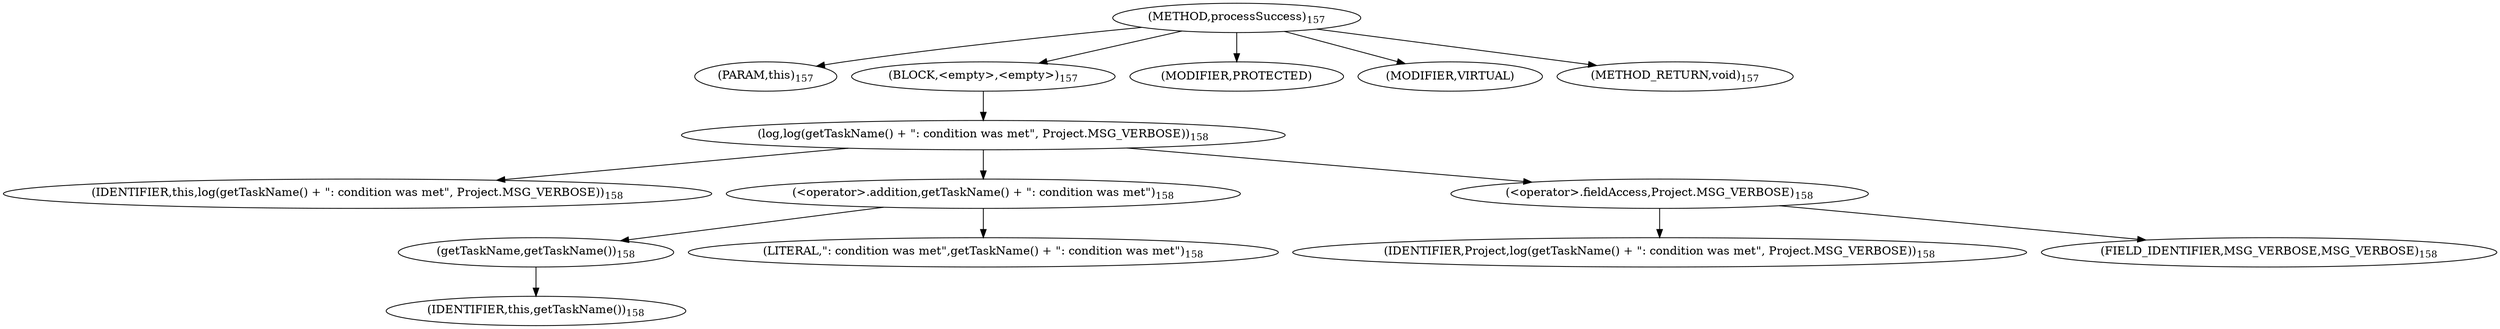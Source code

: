 digraph "processSuccess" {  
"258" [label = <(METHOD,processSuccess)<SUB>157</SUB>> ]
"14" [label = <(PARAM,this)<SUB>157</SUB>> ]
"259" [label = <(BLOCK,&lt;empty&gt;,&lt;empty&gt;)<SUB>157</SUB>> ]
"260" [label = <(log,log(getTaskName() + &quot;: condition was met&quot;, Project.MSG_VERBOSE))<SUB>158</SUB>> ]
"15" [label = <(IDENTIFIER,this,log(getTaskName() + &quot;: condition was met&quot;, Project.MSG_VERBOSE))<SUB>158</SUB>> ]
"261" [label = <(&lt;operator&gt;.addition,getTaskName() + &quot;: condition was met&quot;)<SUB>158</SUB>> ]
"262" [label = <(getTaskName,getTaskName())<SUB>158</SUB>> ]
"13" [label = <(IDENTIFIER,this,getTaskName())<SUB>158</SUB>> ]
"263" [label = <(LITERAL,&quot;: condition was met&quot;,getTaskName() + &quot;: condition was met&quot;)<SUB>158</SUB>> ]
"264" [label = <(&lt;operator&gt;.fieldAccess,Project.MSG_VERBOSE)<SUB>158</SUB>> ]
"265" [label = <(IDENTIFIER,Project,log(getTaskName() + &quot;: condition was met&quot;, Project.MSG_VERBOSE))<SUB>158</SUB>> ]
"266" [label = <(FIELD_IDENTIFIER,MSG_VERBOSE,MSG_VERBOSE)<SUB>158</SUB>> ]
"267" [label = <(MODIFIER,PROTECTED)> ]
"268" [label = <(MODIFIER,VIRTUAL)> ]
"269" [label = <(METHOD_RETURN,void)<SUB>157</SUB>> ]
  "258" -> "14" 
  "258" -> "259" 
  "258" -> "267" 
  "258" -> "268" 
  "258" -> "269" 
  "259" -> "260" 
  "260" -> "15" 
  "260" -> "261" 
  "260" -> "264" 
  "261" -> "262" 
  "261" -> "263" 
  "262" -> "13" 
  "264" -> "265" 
  "264" -> "266" 
}
